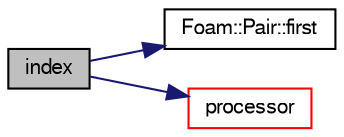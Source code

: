 digraph "index"
{
  bgcolor="transparent";
  edge [fontname="FreeSans",fontsize="10",labelfontname="FreeSans",labelfontsize="10"];
  node [fontname="FreeSans",fontsize="10",shape=record];
  rankdir="LR";
  Node234 [label="index",height=0.2,width=0.4,color="black", fillcolor="grey75", style="filled", fontcolor="black"];
  Node234 -> Node235 [color="midnightblue",fontsize="10",style="solid",fontname="FreeSans"];
  Node235 [label="Foam::Pair::first",height=0.2,width=0.4,color="black",URL="$a27638.html#af9a77dbc46937c80ca5fceef711c7628",tooltip="Return first. "];
  Node234 -> Node236 [color="midnightblue",fontsize="10",style="solid",fontname="FreeSans"];
  Node236 [label="processor",height=0.2,width=0.4,color="red",URL="$a27690.html#a733cc3d1c9c5b5aa291c9deb2d695573",tooltip="Which processor does this come from? "];
}
